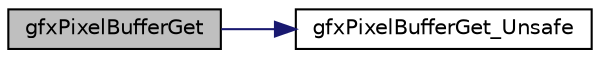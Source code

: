 digraph "gfxPixelBufferGet"
{
 // INTERACTIVE_SVG=YES
  edge [fontname="Helvetica",fontsize="10",labelfontname="Helvetica",labelfontsize="10"];
  node [fontname="Helvetica",fontsize="10",shape=record];
  rankdir="LR";
  Node15 [label="gfxPixelBufferGet",height=0.2,width=0.4,color="black", fillcolor="grey75", style="filled", fontcolor="black"];
  Node15 -> Node16 [color="midnightblue",fontsize="10",style="solid",fontname="Helvetica"];
  Node16 [label="gfxPixelBufferGet_Unsafe",height=0.2,width=0.4,color="black", fillcolor="white", style="filled",URL="$gfx__driver_8h_8ftl.html#af4d0efb6aa8ffc1ab4ca855acce8f25e",tooltip="Get pixel. "];
}
